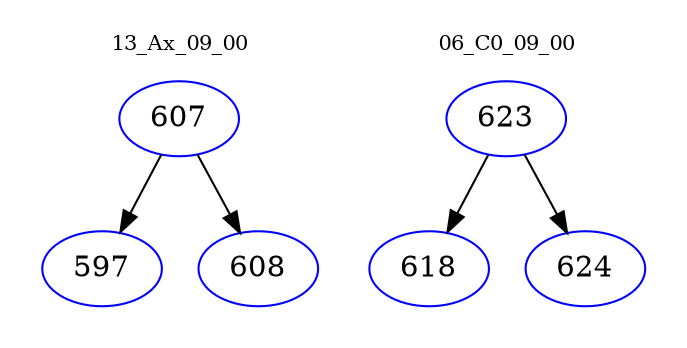 digraph{
subgraph cluster_0 {
color = white
label = "13_Ax_09_00";
fontsize=10;
T0_607 [label="607", color="blue"]
T0_607 -> T0_597 [color="black"]
T0_597 [label="597", color="blue"]
T0_607 -> T0_608 [color="black"]
T0_608 [label="608", color="blue"]
}
subgraph cluster_1 {
color = white
label = "06_C0_09_00";
fontsize=10;
T1_623 [label="623", color="blue"]
T1_623 -> T1_618 [color="black"]
T1_618 [label="618", color="blue"]
T1_623 -> T1_624 [color="black"]
T1_624 [label="624", color="blue"]
}
}
